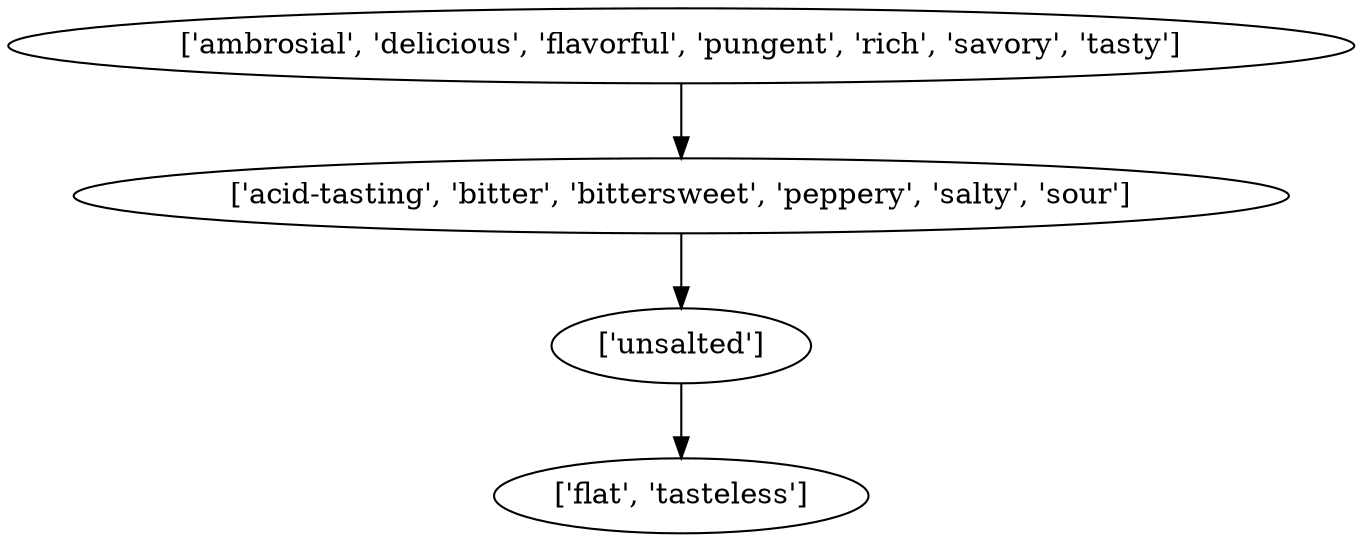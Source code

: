 strict digraph  {
	"['unsalted']" -> "['flat', 'tasteless']";
	"['ambrosial', 'delicious', 'flavorful', 'pungent', 'rich', 'savory', 'tasty']" -> "['acid-tasting', 'bitter', 'bittersweet', 'peppery', 'salty', 'sour']";
	"['acid-tasting', 'bitter', 'bittersweet', 'peppery', 'salty', 'sour']" -> "['unsalted']";
}
